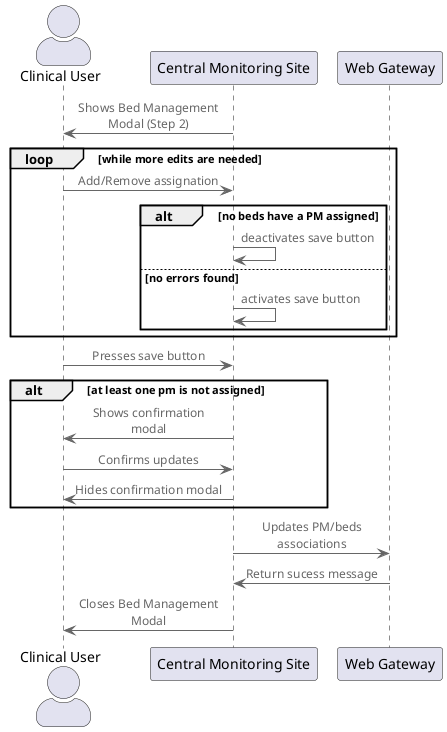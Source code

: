 @startuml Assign PMs to beds
!include <C4/C4_Component>

actor       "Clinical User"  as user
participant "Central Monitoring Site" as cms
participant "Web Gateway" as web

cms -> user : Shows Bed Management Modal (Step 2)
loop while more edits are needed
    user -> cms : Add/Remove assignation
    alt no beds have a PM assigned
        cms -> cms : deactivates save button
    else no errors found
        cms -> cms : activates save button
    end
end
user -> cms : Presses save button
alt at least one pm is not assigned
    cms -> user : Shows confirmation modal
    user -> cms : Confirms updates
    cms -> user : Hides confirmation modal
end
cms -> web : Updates PM/beds associations
web -> cms : Return sucess message
cms -> user : Closes Bed Management Modal


@enduml